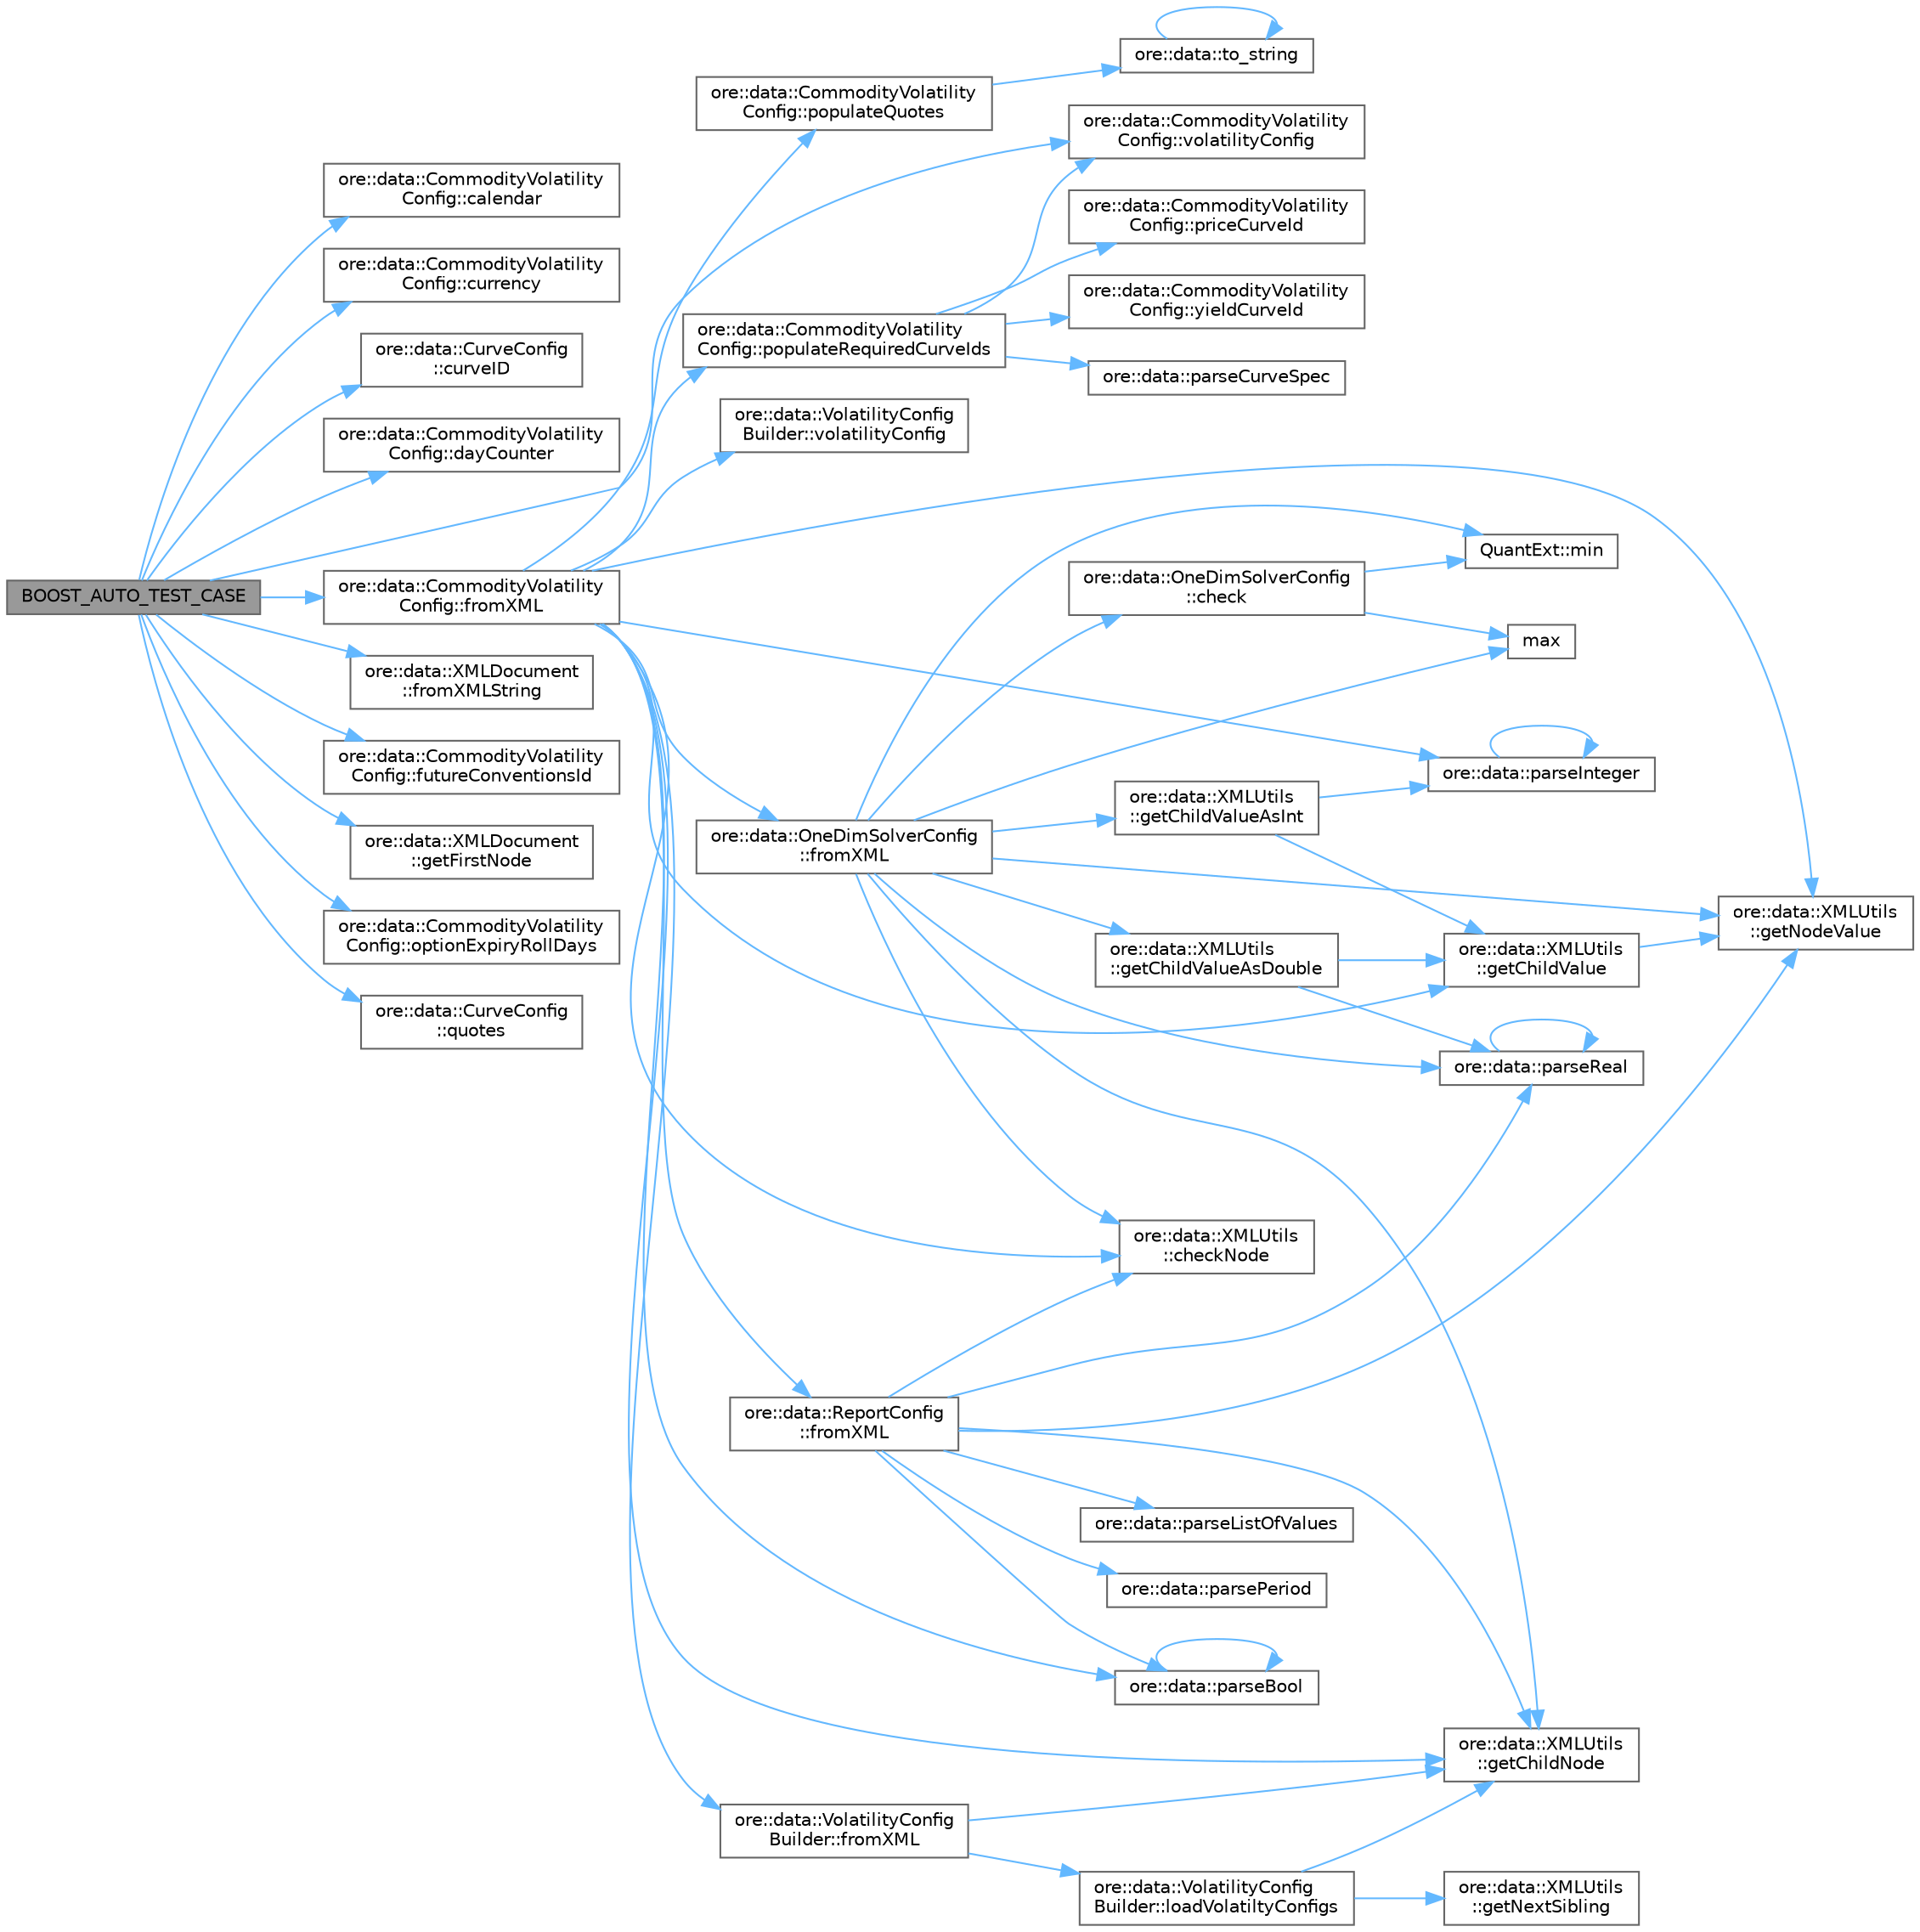 digraph "BOOST_AUTO_TEST_CASE"
{
 // INTERACTIVE_SVG=YES
 // LATEX_PDF_SIZE
  bgcolor="transparent";
  edge [fontname=Helvetica,fontsize=10,labelfontname=Helvetica,labelfontsize=10];
  node [fontname=Helvetica,fontsize=10,shape=box,height=0.2,width=0.4];
  rankdir="LR";
  Node1 [label="BOOST_AUTO_TEST_CASE",height=0.2,width=0.4,color="gray40", fillcolor="grey60", style="filled", fontcolor="black",tooltip=" "];
  Node1 -> Node2 [color="steelblue1",style="solid"];
  Node2 [label="ore::data::CommodityVolatility\lConfig::calendar",height=0.2,width=0.4,color="grey40", fillcolor="white", style="filled",URL="$classore_1_1data_1_1_commodity_volatility_config.html#aba3cde563c1010662ce94c1c14bcbd11",tooltip=" "];
  Node1 -> Node3 [color="steelblue1",style="solid"];
  Node3 [label="ore::data::CommodityVolatility\lConfig::currency",height=0.2,width=0.4,color="grey40", fillcolor="white", style="filled",URL="$classore_1_1data_1_1_commodity_volatility_config.html#a14dac022d83c5fa9597e6344199a41b6",tooltip=" "];
  Node1 -> Node4 [color="steelblue1",style="solid"];
  Node4 [label="ore::data::CurveConfig\l::curveID",height=0.2,width=0.4,color="grey40", fillcolor="white", style="filled",URL="$classore_1_1data_1_1_curve_config.html#a469f15054f3eb55783dfeb953fdf4373",tooltip=" "];
  Node1 -> Node5 [color="steelblue1",style="solid"];
  Node5 [label="ore::data::CommodityVolatility\lConfig::dayCounter",height=0.2,width=0.4,color="grey40", fillcolor="white", style="filled",URL="$classore_1_1data_1_1_commodity_volatility_config.html#ab59528a5949beca4ed9c060d58605afb",tooltip=" "];
  Node1 -> Node6 [color="steelblue1",style="solid"];
  Node6 [label="ore::data::CommodityVolatility\lConfig::fromXML",height=0.2,width=0.4,color="grey40", fillcolor="white", style="filled",URL="$classore_1_1data_1_1_commodity_volatility_config.html#a7741ae0fc924943de5bfe02928262eb7",tooltip=" "];
  Node6 -> Node7 [color="steelblue1",style="solid"];
  Node7 [label="ore::data::XMLUtils\l::checkNode",height=0.2,width=0.4,color="grey40", fillcolor="white", style="filled",URL="$classore_1_1data_1_1_x_m_l_utils.html#a37c092916f4bdf10d4fbf6bb9e474db7",tooltip=" "];
  Node6 -> Node8 [color="steelblue1",style="solid"];
  Node8 [label="ore::data::OneDimSolverConfig\l::fromXML",height=0.2,width=0.4,color="grey40", fillcolor="white", style="filled",URL="$classore_1_1data_1_1_one_dim_solver_config.html#a510baf06568510646decfeaf1753e526",tooltip=" "];
  Node8 -> Node9 [color="steelblue1",style="solid"];
  Node9 [label="ore::data::OneDimSolverConfig\l::check",height=0.2,width=0.4,color="grey40", fillcolor="white", style="filled",URL="$classore_1_1data_1_1_one_dim_solver_config.html#a42d586c61708cc2c925e8ae813ef523b",tooltip="Basic checks."];
  Node9 -> Node10 [color="steelblue1",style="solid"];
  Node10 [label="max",height=0.2,width=0.4,color="grey40", fillcolor="white", style="filled",URL="C:/dev/ORE/documentation/QuantExt/doc/quantext.tag$namespace_quant_ext.html#a0780e43df89be3d7f7671eca2418cdd1",tooltip=" "];
  Node9 -> Node11 [color="steelblue1",style="solid"];
  Node11 [label="QuantExt::min",height=0.2,width=0.4,color="grey40", fillcolor="white", style="filled",URL="C:/dev/ORE/documentation/QuantExt/doc/quantext.tag$namespace_quant_ext.html#afe4df8f9c3657399dd532e1d3c895dfa",tooltip=" "];
  Node8 -> Node7 [color="steelblue1",style="solid"];
  Node8 -> Node12 [color="steelblue1",style="solid"];
  Node12 [label="ore::data::XMLUtils\l::getChildNode",height=0.2,width=0.4,color="grey40", fillcolor="white", style="filled",URL="$classore_1_1data_1_1_x_m_l_utils.html#a5f2b91a4af900e85c356cfe807e64501",tooltip=" "];
  Node8 -> Node13 [color="steelblue1",style="solid"];
  Node13 [label="ore::data::XMLUtils\l::getChildValueAsDouble",height=0.2,width=0.4,color="grey40", fillcolor="white", style="filled",URL="$classore_1_1data_1_1_x_m_l_utils.html#a450d9b1fe5949d01160aeb42654d7f1d",tooltip=" "];
  Node13 -> Node14 [color="steelblue1",style="solid"];
  Node14 [label="ore::data::XMLUtils\l::getChildValue",height=0.2,width=0.4,color="grey40", fillcolor="white", style="filled",URL="$classore_1_1data_1_1_x_m_l_utils.html#a5a1307174ddefdb3aad6e3bd8cc63b27",tooltip=" "];
  Node14 -> Node15 [color="steelblue1",style="solid"];
  Node15 [label="ore::data::XMLUtils\l::getNodeValue",height=0.2,width=0.4,color="grey40", fillcolor="white", style="filled",URL="$classore_1_1data_1_1_x_m_l_utils.html#a6704501b110fa9d056096df3e05f0df2",tooltip="Get a node's value."];
  Node13 -> Node16 [color="steelblue1",style="solid"];
  Node16 [label="ore::data::parseReal",height=0.2,width=0.4,color="grey40", fillcolor="white", style="filled",URL="$group__utilities.html#gad1db2a68f9a73667c3b4084d63955bdd",tooltip="Convert text to Real."];
  Node16 -> Node16 [color="steelblue1",style="solid"];
  Node8 -> Node17 [color="steelblue1",style="solid"];
  Node17 [label="ore::data::XMLUtils\l::getChildValueAsInt",height=0.2,width=0.4,color="grey40", fillcolor="white", style="filled",URL="$classore_1_1data_1_1_x_m_l_utils.html#a671fddcd84c82969a0291db7976113ef",tooltip=" "];
  Node17 -> Node14 [color="steelblue1",style="solid"];
  Node17 -> Node18 [color="steelblue1",style="solid"];
  Node18 [label="ore::data::parseInteger",height=0.2,width=0.4,color="grey40", fillcolor="white", style="filled",URL="$group__utilities.html#gaecd67eda4fb5f4859bb8f6d383547721",tooltip="Convert text to QuantLib::Integer."];
  Node18 -> Node18 [color="steelblue1",style="solid"];
  Node8 -> Node15 [color="steelblue1",style="solid"];
  Node8 -> Node10 [color="steelblue1",style="solid"];
  Node8 -> Node11 [color="steelblue1",style="solid"];
  Node8 -> Node16 [color="steelblue1",style="solid"];
  Node6 -> Node19 [color="steelblue1",style="solid"];
  Node19 [label="ore::data::ReportConfig\l::fromXML",height=0.2,width=0.4,color="grey40", fillcolor="white", style="filled",URL="$classore_1_1data_1_1_report_config.html#a7741ae0fc924943de5bfe02928262eb7",tooltip=" "];
  Node19 -> Node7 [color="steelblue1",style="solid"];
  Node19 -> Node12 [color="steelblue1",style="solid"];
  Node19 -> Node15 [color="steelblue1",style="solid"];
  Node19 -> Node20 [color="steelblue1",style="solid"];
  Node20 [label="ore::data::parseBool",height=0.2,width=0.4,color="grey40", fillcolor="white", style="filled",URL="$group__utilities.html#ga94621f11193864fa1338296232dc5be9",tooltip="Convert text to bool."];
  Node20 -> Node20 [color="steelblue1",style="solid"];
  Node19 -> Node21 [color="steelblue1",style="solid"];
  Node21 [label="ore::data::parseListOfValues",height=0.2,width=0.4,color="grey40", fillcolor="white", style="filled",URL="$namespaceore_1_1data.html#a30e976f566a2a562e6b5a9d0c6f34ff0",tooltip=" "];
  Node19 -> Node22 [color="steelblue1",style="solid"];
  Node22 [label="ore::data::parsePeriod",height=0.2,width=0.4,color="grey40", fillcolor="white", style="filled",URL="$group__utilities.html#ga8e0623e2cb01e250e9cfec4619256208",tooltip="Convert text to QuantLib::Period."];
  Node19 -> Node16 [color="steelblue1",style="solid"];
  Node6 -> Node23 [color="steelblue1",style="solid"];
  Node23 [label="ore::data::VolatilityConfig\lBuilder::fromXML",height=0.2,width=0.4,color="grey40", fillcolor="white", style="filled",URL="$classore_1_1data_1_1_volatility_config_builder.html#a7741ae0fc924943de5bfe02928262eb7",tooltip=" "];
  Node23 -> Node12 [color="steelblue1",style="solid"];
  Node23 -> Node24 [color="steelblue1",style="solid"];
  Node24 [label="ore::data::VolatilityConfig\lBuilder::loadVolatiltyConfigs",height=0.2,width=0.4,color="grey40", fillcolor="white", style="filled",URL="$classore_1_1data_1_1_volatility_config_builder.html#aeeb19db53cc64d33877b4be88b7cea8f",tooltip=" "];
  Node24 -> Node12 [color="steelblue1",style="solid"];
  Node24 -> Node25 [color="steelblue1",style="solid"];
  Node25 [label="ore::data::XMLUtils\l::getNextSibling",height=0.2,width=0.4,color="grey40", fillcolor="white", style="filled",URL="$classore_1_1data_1_1_x_m_l_utils.html#a7fedec5ac495a3e67a9abd7e4aae74aa",tooltip="Get a node's next sibling node."];
  Node6 -> Node12 [color="steelblue1",style="solid"];
  Node6 -> Node14 [color="steelblue1",style="solid"];
  Node6 -> Node15 [color="steelblue1",style="solid"];
  Node6 -> Node20 [color="steelblue1",style="solid"];
  Node6 -> Node18 [color="steelblue1",style="solid"];
  Node6 -> Node26 [color="steelblue1",style="solid"];
  Node26 [label="ore::data::CommodityVolatility\lConfig::populateQuotes",height=0.2,width=0.4,color="grey40", fillcolor="white", style="filled",URL="$classore_1_1data_1_1_commodity_volatility_config.html#a19ed6e6444ea03ab24f69f1bf17d2151",tooltip="Populate CurveConfig::quotes_ with the required quotes."];
  Node26 -> Node27 [color="steelblue1",style="solid"];
  Node27 [label="ore::data::to_string",height=0.2,width=0.4,color="grey40", fillcolor="white", style="filled",URL="$namespaceore_1_1data.html#a86651dfeb5c18ee891f7a4734d8cf455",tooltip=" "];
  Node27 -> Node27 [color="steelblue1",style="solid"];
  Node6 -> Node28 [color="steelblue1",style="solid"];
  Node28 [label="ore::data::CommodityVolatility\lConfig::populateRequiredCurveIds",height=0.2,width=0.4,color="grey40", fillcolor="white", style="filled",URL="$classore_1_1data_1_1_commodity_volatility_config.html#a09cdbe524aa89af7bba59a844397ebb9",tooltip=" "];
  Node28 -> Node29 [color="steelblue1",style="solid"];
  Node29 [label="ore::data::parseCurveSpec",height=0.2,width=0.4,color="grey40", fillcolor="white", style="filled",URL="$group__curves.html#ga7c53f293f4ad98e691c6a93b6be26e9a",tooltip="function to convert a string into a curve spec"];
  Node28 -> Node30 [color="steelblue1",style="solid"];
  Node30 [label="ore::data::CommodityVolatility\lConfig::priceCurveId",height=0.2,width=0.4,color="grey40", fillcolor="white", style="filled",URL="$classore_1_1data_1_1_commodity_volatility_config.html#a2fbdc44fecf20e44e0628909ec636b59",tooltip=" "];
  Node28 -> Node31 [color="steelblue1",style="solid"];
  Node31 [label="ore::data::CommodityVolatility\lConfig::volatilityConfig",height=0.2,width=0.4,color="grey40", fillcolor="white", style="filled",URL="$classore_1_1data_1_1_commodity_volatility_config.html#a3973f4f13a3ca7011c807c0a4c8bf2c1",tooltip=" "];
  Node28 -> Node32 [color="steelblue1",style="solid"];
  Node32 [label="ore::data::CommodityVolatility\lConfig::yieldCurveId",height=0.2,width=0.4,color="grey40", fillcolor="white", style="filled",URL="$classore_1_1data_1_1_commodity_volatility_config.html#a2ae1d7d237a824b8c80c8d1afc4bcdb1",tooltip=" "];
  Node6 -> Node33 [color="steelblue1",style="solid"];
  Node33 [label="ore::data::VolatilityConfig\lBuilder::volatilityConfig",height=0.2,width=0.4,color="grey40", fillcolor="white", style="filled",URL="$classore_1_1data_1_1_volatility_config_builder.html#a3d4fce3ec4985849b8c0805b084d6aba",tooltip=" "];
  Node1 -> Node34 [color="steelblue1",style="solid"];
  Node34 [label="ore::data::XMLDocument\l::fromXMLString",height=0.2,width=0.4,color="grey40", fillcolor="white", style="filled",URL="$classore_1_1data_1_1_x_m_l_document.html#acc30bd0f5b952978558a02ee60a952e8",tooltip="load a document from a hard-coded string"];
  Node1 -> Node35 [color="steelblue1",style="solid"];
  Node35 [label="ore::data::CommodityVolatility\lConfig::futureConventionsId",height=0.2,width=0.4,color="grey40", fillcolor="white", style="filled",URL="$classore_1_1data_1_1_commodity_volatility_config.html#a83cc42ccc32e31a0b381be7782555cd2",tooltip=" "];
  Node1 -> Node36 [color="steelblue1",style="solid"];
  Node36 [label="ore::data::XMLDocument\l::getFirstNode",height=0.2,width=0.4,color="grey40", fillcolor="white", style="filled",URL="$classore_1_1data_1_1_x_m_l_document.html#adc51f551b19a2cabd09440c56d4119d6",tooltip=" "];
  Node1 -> Node37 [color="steelblue1",style="solid"];
  Node37 [label="ore::data::CommodityVolatility\lConfig::optionExpiryRollDays",height=0.2,width=0.4,color="grey40", fillcolor="white", style="filled",URL="$classore_1_1data_1_1_commodity_volatility_config.html#a274ce630c64d8e1f9c038cde36c3055e",tooltip=" "];
  Node1 -> Node38 [color="steelblue1",style="solid"];
  Node38 [label="ore::data::CurveConfig\l::quotes",height=0.2,width=0.4,color="grey40", fillcolor="white", style="filled",URL="$classore_1_1data_1_1_curve_config.html#a69738e85aa491109ae0e57fd5833aebb",tooltip="Return all the market quotes required for this config."];
  Node1 -> Node31 [color="steelblue1",style="solid"];
}
